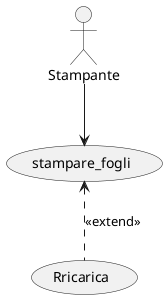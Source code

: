 @startuml
:Stampante: as A1
usecase stampare_fogli as U1
usecase Rricarica as U2

A1 --> U1
U1 <.. U2 : "<<extend>>"
@enduml